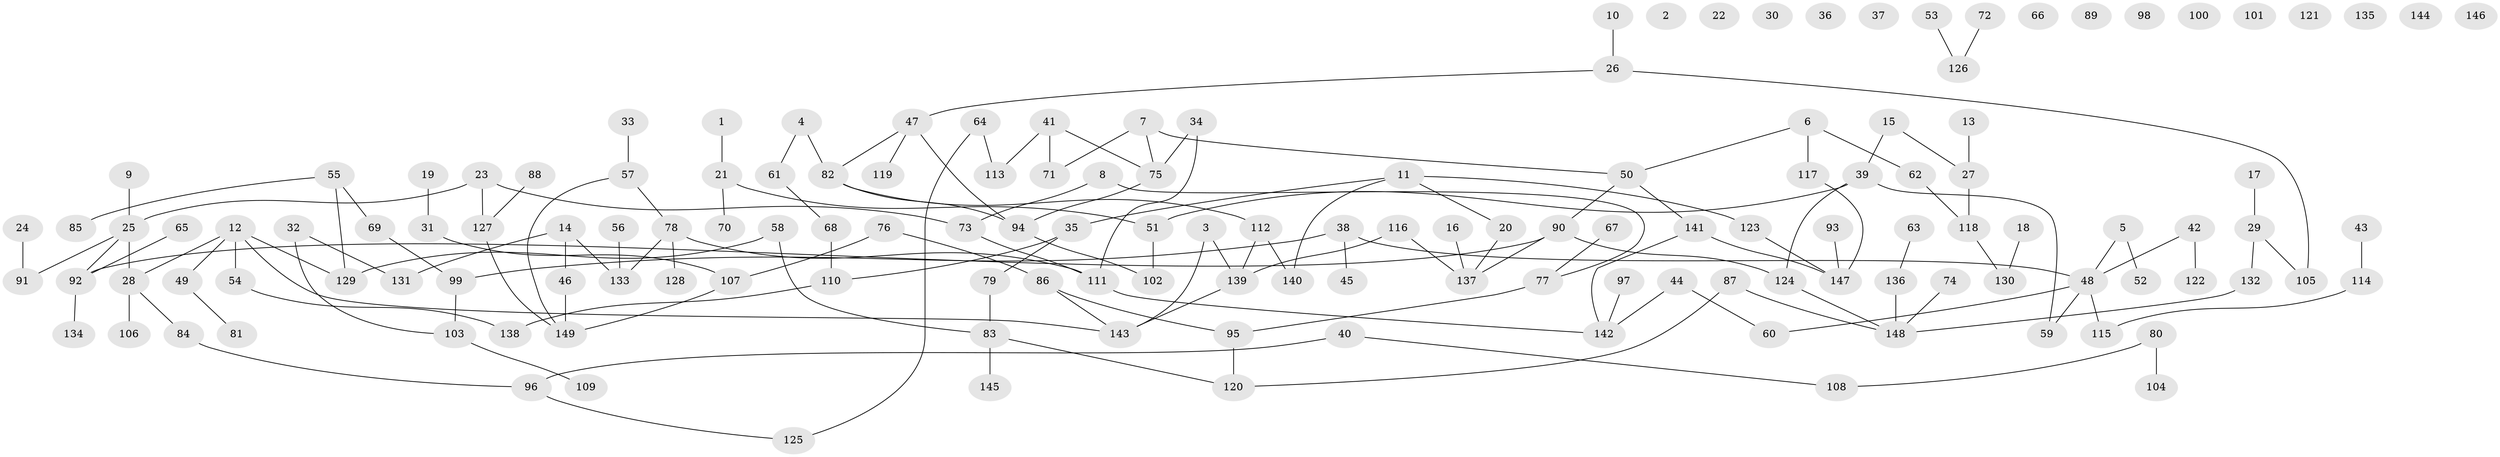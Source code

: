 // coarse degree distribution, {2: 0.22666666666666666, 0: 0.18666666666666668, 4: 0.08, 3: 0.14666666666666667, 1: 0.25333333333333335, 8: 0.02666666666666667, 5: 0.02666666666666667, 7: 0.02666666666666667, 6: 0.02666666666666667}
// Generated by graph-tools (version 1.1) at 2025/16/03/04/25 18:16:42]
// undirected, 149 vertices, 159 edges
graph export_dot {
graph [start="1"]
  node [color=gray90,style=filled];
  1;
  2;
  3;
  4;
  5;
  6;
  7;
  8;
  9;
  10;
  11;
  12;
  13;
  14;
  15;
  16;
  17;
  18;
  19;
  20;
  21;
  22;
  23;
  24;
  25;
  26;
  27;
  28;
  29;
  30;
  31;
  32;
  33;
  34;
  35;
  36;
  37;
  38;
  39;
  40;
  41;
  42;
  43;
  44;
  45;
  46;
  47;
  48;
  49;
  50;
  51;
  52;
  53;
  54;
  55;
  56;
  57;
  58;
  59;
  60;
  61;
  62;
  63;
  64;
  65;
  66;
  67;
  68;
  69;
  70;
  71;
  72;
  73;
  74;
  75;
  76;
  77;
  78;
  79;
  80;
  81;
  82;
  83;
  84;
  85;
  86;
  87;
  88;
  89;
  90;
  91;
  92;
  93;
  94;
  95;
  96;
  97;
  98;
  99;
  100;
  101;
  102;
  103;
  104;
  105;
  106;
  107;
  108;
  109;
  110;
  111;
  112;
  113;
  114;
  115;
  116;
  117;
  118;
  119;
  120;
  121;
  122;
  123;
  124;
  125;
  126;
  127;
  128;
  129;
  130;
  131;
  132;
  133;
  134;
  135;
  136;
  137;
  138;
  139;
  140;
  141;
  142;
  143;
  144;
  145;
  146;
  147;
  148;
  149;
  1 -- 21;
  3 -- 139;
  3 -- 143;
  4 -- 61;
  4 -- 82;
  5 -- 48;
  5 -- 52;
  6 -- 50;
  6 -- 62;
  6 -- 117;
  7 -- 50;
  7 -- 71;
  7 -- 75;
  8 -- 73;
  8 -- 77;
  9 -- 25;
  10 -- 26;
  11 -- 20;
  11 -- 35;
  11 -- 123;
  11 -- 140;
  12 -- 28;
  12 -- 49;
  12 -- 54;
  12 -- 129;
  12 -- 143;
  13 -- 27;
  14 -- 46;
  14 -- 131;
  14 -- 133;
  15 -- 27;
  15 -- 39;
  16 -- 137;
  17 -- 29;
  18 -- 130;
  19 -- 31;
  20 -- 137;
  21 -- 51;
  21 -- 70;
  23 -- 25;
  23 -- 73;
  23 -- 127;
  24 -- 91;
  25 -- 28;
  25 -- 91;
  25 -- 92;
  26 -- 47;
  26 -- 105;
  27 -- 118;
  28 -- 84;
  28 -- 106;
  29 -- 105;
  29 -- 132;
  31 -- 107;
  32 -- 103;
  32 -- 131;
  33 -- 57;
  34 -- 75;
  34 -- 111;
  35 -- 79;
  35 -- 110;
  38 -- 45;
  38 -- 48;
  38 -- 99;
  39 -- 51;
  39 -- 59;
  39 -- 124;
  40 -- 96;
  40 -- 108;
  41 -- 71;
  41 -- 75;
  41 -- 113;
  42 -- 48;
  42 -- 122;
  43 -- 114;
  44 -- 60;
  44 -- 142;
  46 -- 149;
  47 -- 82;
  47 -- 94;
  47 -- 119;
  48 -- 59;
  48 -- 60;
  48 -- 115;
  49 -- 81;
  50 -- 90;
  50 -- 141;
  51 -- 102;
  53 -- 126;
  54 -- 138;
  55 -- 69;
  55 -- 85;
  55 -- 129;
  56 -- 133;
  57 -- 78;
  57 -- 149;
  58 -- 83;
  58 -- 129;
  61 -- 68;
  62 -- 118;
  63 -- 136;
  64 -- 113;
  64 -- 125;
  65 -- 92;
  67 -- 77;
  68 -- 110;
  69 -- 99;
  72 -- 126;
  73 -- 111;
  74 -- 148;
  75 -- 94;
  76 -- 86;
  76 -- 107;
  77 -- 95;
  78 -- 111;
  78 -- 128;
  78 -- 133;
  79 -- 83;
  80 -- 104;
  80 -- 108;
  82 -- 94;
  82 -- 112;
  83 -- 120;
  83 -- 145;
  84 -- 96;
  86 -- 95;
  86 -- 143;
  87 -- 120;
  87 -- 148;
  88 -- 127;
  90 -- 92;
  90 -- 124;
  90 -- 137;
  92 -- 134;
  93 -- 147;
  94 -- 102;
  95 -- 120;
  96 -- 125;
  97 -- 142;
  99 -- 103;
  103 -- 109;
  107 -- 149;
  110 -- 138;
  111 -- 142;
  112 -- 139;
  112 -- 140;
  114 -- 115;
  116 -- 137;
  116 -- 139;
  117 -- 147;
  118 -- 130;
  123 -- 147;
  124 -- 148;
  127 -- 149;
  132 -- 148;
  136 -- 148;
  139 -- 143;
  141 -- 142;
  141 -- 147;
}
